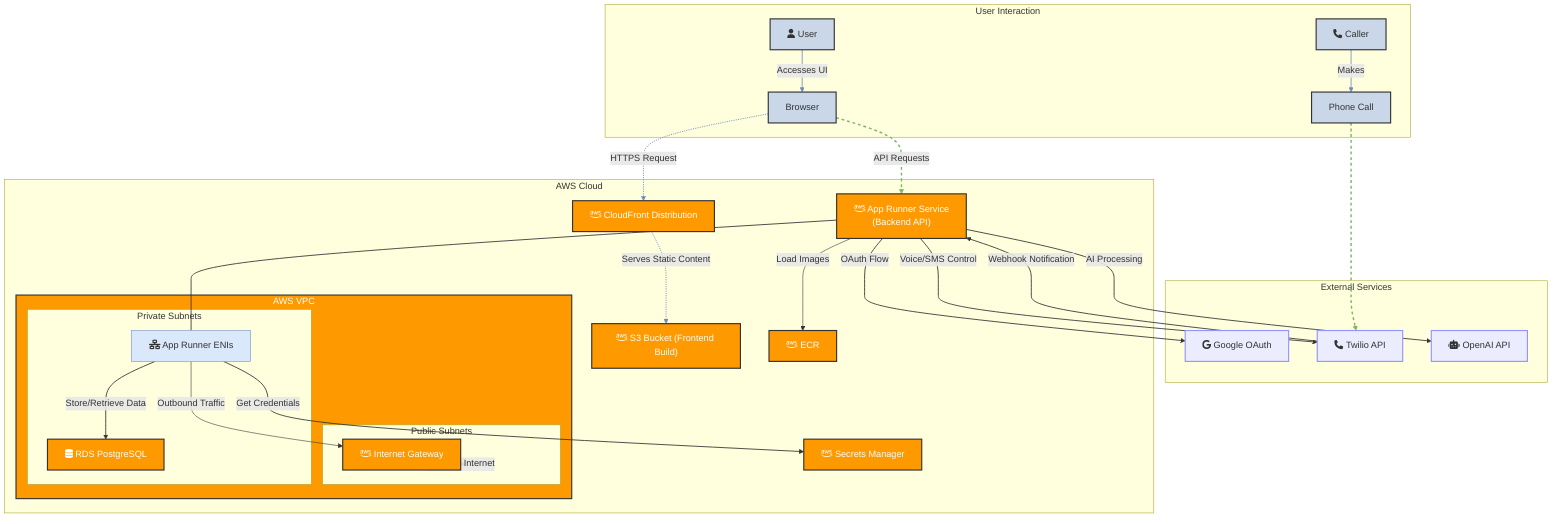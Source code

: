 graph TB
    subgraph User Interaction
        U["<i class='fa fa-user'></i> User"] -->|"Accesses UI"| B["Browser"]
        Caller["<i class='fa fa-phone'></i> Caller"] -->|"Makes"| Phone["Phone Call"]
    end

    subgraph External Services
        Google["<i class='fab fa-google'></i> Google OAuth"]
        Twilio["<i class='fa fa-phone'></i> Twilio API"]
        OpenAI["<i class='fa fa-robot'></i> OpenAI API"]
    end

    subgraph AWS Cloud
        CF["<i class='fab fa-aws'></i> CloudFront Distribution"]
        S3["<i class='fab fa-aws'></i> S3 Bucket (Frontend Build)"]
        AppRunner["<i class='fab fa-aws'></i> App Runner Service<br>(Backend API)"]
        SM["<i class='fab fa-aws'></i> Secrets Manager"]
        ECR["<i class='fab fa-aws'></i> ECR"]

        subgraph VPC["AWS VPC"]
            subgraph PublicSubnets["Public Subnets"]
                IGW["<i class='fab fa-aws'></i> Internet Gateway"]
            end

            subgraph PrivateSubnets["Private Subnets"]
                AppRunnerENI["<i class='fas fa-network-wired'></i> App Runner ENIs"]
                RDSInstance["<i class='fa fa-database'></i> RDS PostgreSQL"]
            end
        end
    end

    %% USER FLOWS
    %% Web User Flow
    B -.->|"HTTPS Request"| CF
    CF -.->|"Serves Static Content"| S3
    B -.->|"API Requests"| AppRunner

    %% Phone User Flow  
    Phone ==> Twilio
    Twilio ==>|"Webhook Notification"| AppRunner

    %% App Runner Internal Connections
    AppRunner --- AppRunnerENI
    AppRunnerENI -->|"Store/Retrieve Data"| RDSInstance
    AppRunnerENI -->|"Get Credentials"| SM
    
    %% External Service Connections
    AppRunner -->|"OAuth Flow"| Google
    AppRunner -->|"Voice/SMS Control"| Twilio
    AppRunner -->|"AI Processing"| OpenAI
    AppRunner -->|"Load Images"| ECR

    %% Networking
    PublicSubnets -->|"Route to Internet"| IGW
    AppRunnerENI -->|"Outbound Traffic"| IGW

    %% Styling
    classDef aws fill:#FF9900,stroke:#333,stroke-width:2px,color:#fff;
    class CF,S3,VPC,AppRunner,RDSInstance,ECR,SM,IGW aws;
    classDef external fill:#ececff,stroke:#9494ff,stroke-width:2px;
    class Google,Twilio,OpenAI external;
    classDef user fill:#c9d7e8,stroke:#333,stroke-width:2px;
    class U,B,Caller,Phone user;
    classDef network fill:#dae8fc,stroke:#6c8ebf,stroke-width:1px;
    class AppRunnerENI,VPCInternal network;

    %% Different edge styles for different connection types
    linkStyle 0,1 stroke:#6c8ebf,stroke-width:1.5px;
    linkStyle 2,3 stroke:#6c8ebf,stroke-width:1.5px;
    linkStyle 4,5 stroke:#82b366,stroke-width:2.5px,stroke-dasharray: 5 5;
    linkStyle 6,7,8,9,10,11,12 stroke:#333,stroke-width:1.5px;